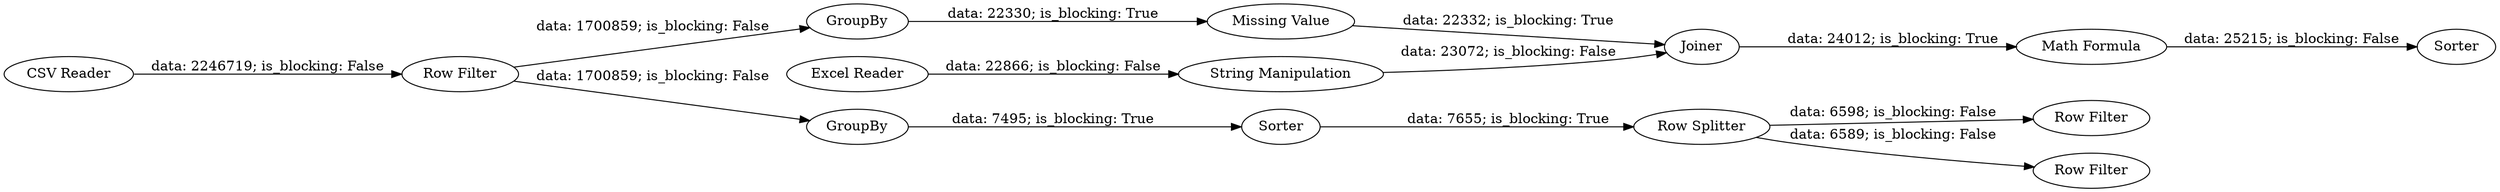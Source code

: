 digraph {
	"5337972075683080624_15" [label="Row Filter"]
	"5337972075683080624_18" [label=Joiner]
	"5337972075683080624_20" [label="Math Formula"]
	"5337972075683080624_14" [label="Row Splitter"]
	"5337972075683080624_12" [label=GroupBy]
	"5337972075683080624_10" [label="Row Filter"]
	"5337972075683080624_8" [label=Sorter]
	"5337972075683080624_21" [label=Sorter]
	"5337972075683080624_1" [label="CSV Reader"]
	"5337972075683080624_2" [label="Excel Reader"]
	"5337972075683080624_16" [label=GroupBy]
	"5337972075683080624_3" [label="Row Filter"]
	"5337972075683080624_17" [label="Missing Value"]
	"5337972075683080624_19" [label="String Manipulation"]
	"5337972075683080624_18" -> "5337972075683080624_20" [label="data: 24012; is_blocking: True"]
	"5337972075683080624_3" -> "5337972075683080624_16" [label="data: 1700859; is_blocking: False"]
	"5337972075683080624_1" -> "5337972075683080624_3" [label="data: 2246719; is_blocking: False"]
	"5337972075683080624_20" -> "5337972075683080624_21" [label="data: 25215; is_blocking: False"]
	"5337972075683080624_8" -> "5337972075683080624_14" [label="data: 7655; is_blocking: True"]
	"5337972075683080624_12" -> "5337972075683080624_8" [label="data: 7495; is_blocking: True"]
	"5337972075683080624_14" -> "5337972075683080624_15" [label="data: 6589; is_blocking: False"]
	"5337972075683080624_17" -> "5337972075683080624_18" [label="data: 22332; is_blocking: True"]
	"5337972075683080624_3" -> "5337972075683080624_12" [label="data: 1700859; is_blocking: False"]
	"5337972075683080624_14" -> "5337972075683080624_10" [label="data: 6598; is_blocking: False"]
	"5337972075683080624_16" -> "5337972075683080624_17" [label="data: 22330; is_blocking: True"]
	"5337972075683080624_19" -> "5337972075683080624_18" [label="data: 23072; is_blocking: False"]
	"5337972075683080624_2" -> "5337972075683080624_19" [label="data: 22866; is_blocking: False"]
	rankdir=LR
}
